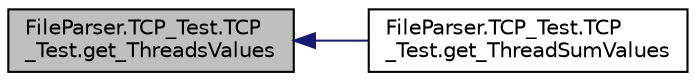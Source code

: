 digraph "FileParser.TCP_Test.TCP_Test.get_ThreadsValues"
{
  edge [fontname="Helvetica",fontsize="10",labelfontname="Helvetica",labelfontsize="10"];
  node [fontname="Helvetica",fontsize="10",shape=record];
  rankdir="LR";
  Node1 [label="FileParser.TCP_Test.TCP\l_Test.get_ThreadsValues",height=0.2,width=0.4,color="black", fillcolor="grey75", style="filled", fontcolor="black"];
  Node1 -> Node2 [dir="back",color="midnightblue",fontsize="10",style="solid",fontname="Helvetica"];
  Node2 [label="FileParser.TCP_Test.TCP\l_Test.get_ThreadSumValues",height=0.2,width=0.4,color="black", fillcolor="white", style="filled",URL="$class_file_parser_1_1_t_c_p___test_1_1_t_c_p___test.html#a9f54aa7cd02871e10ea2618427e36d99"];
}
